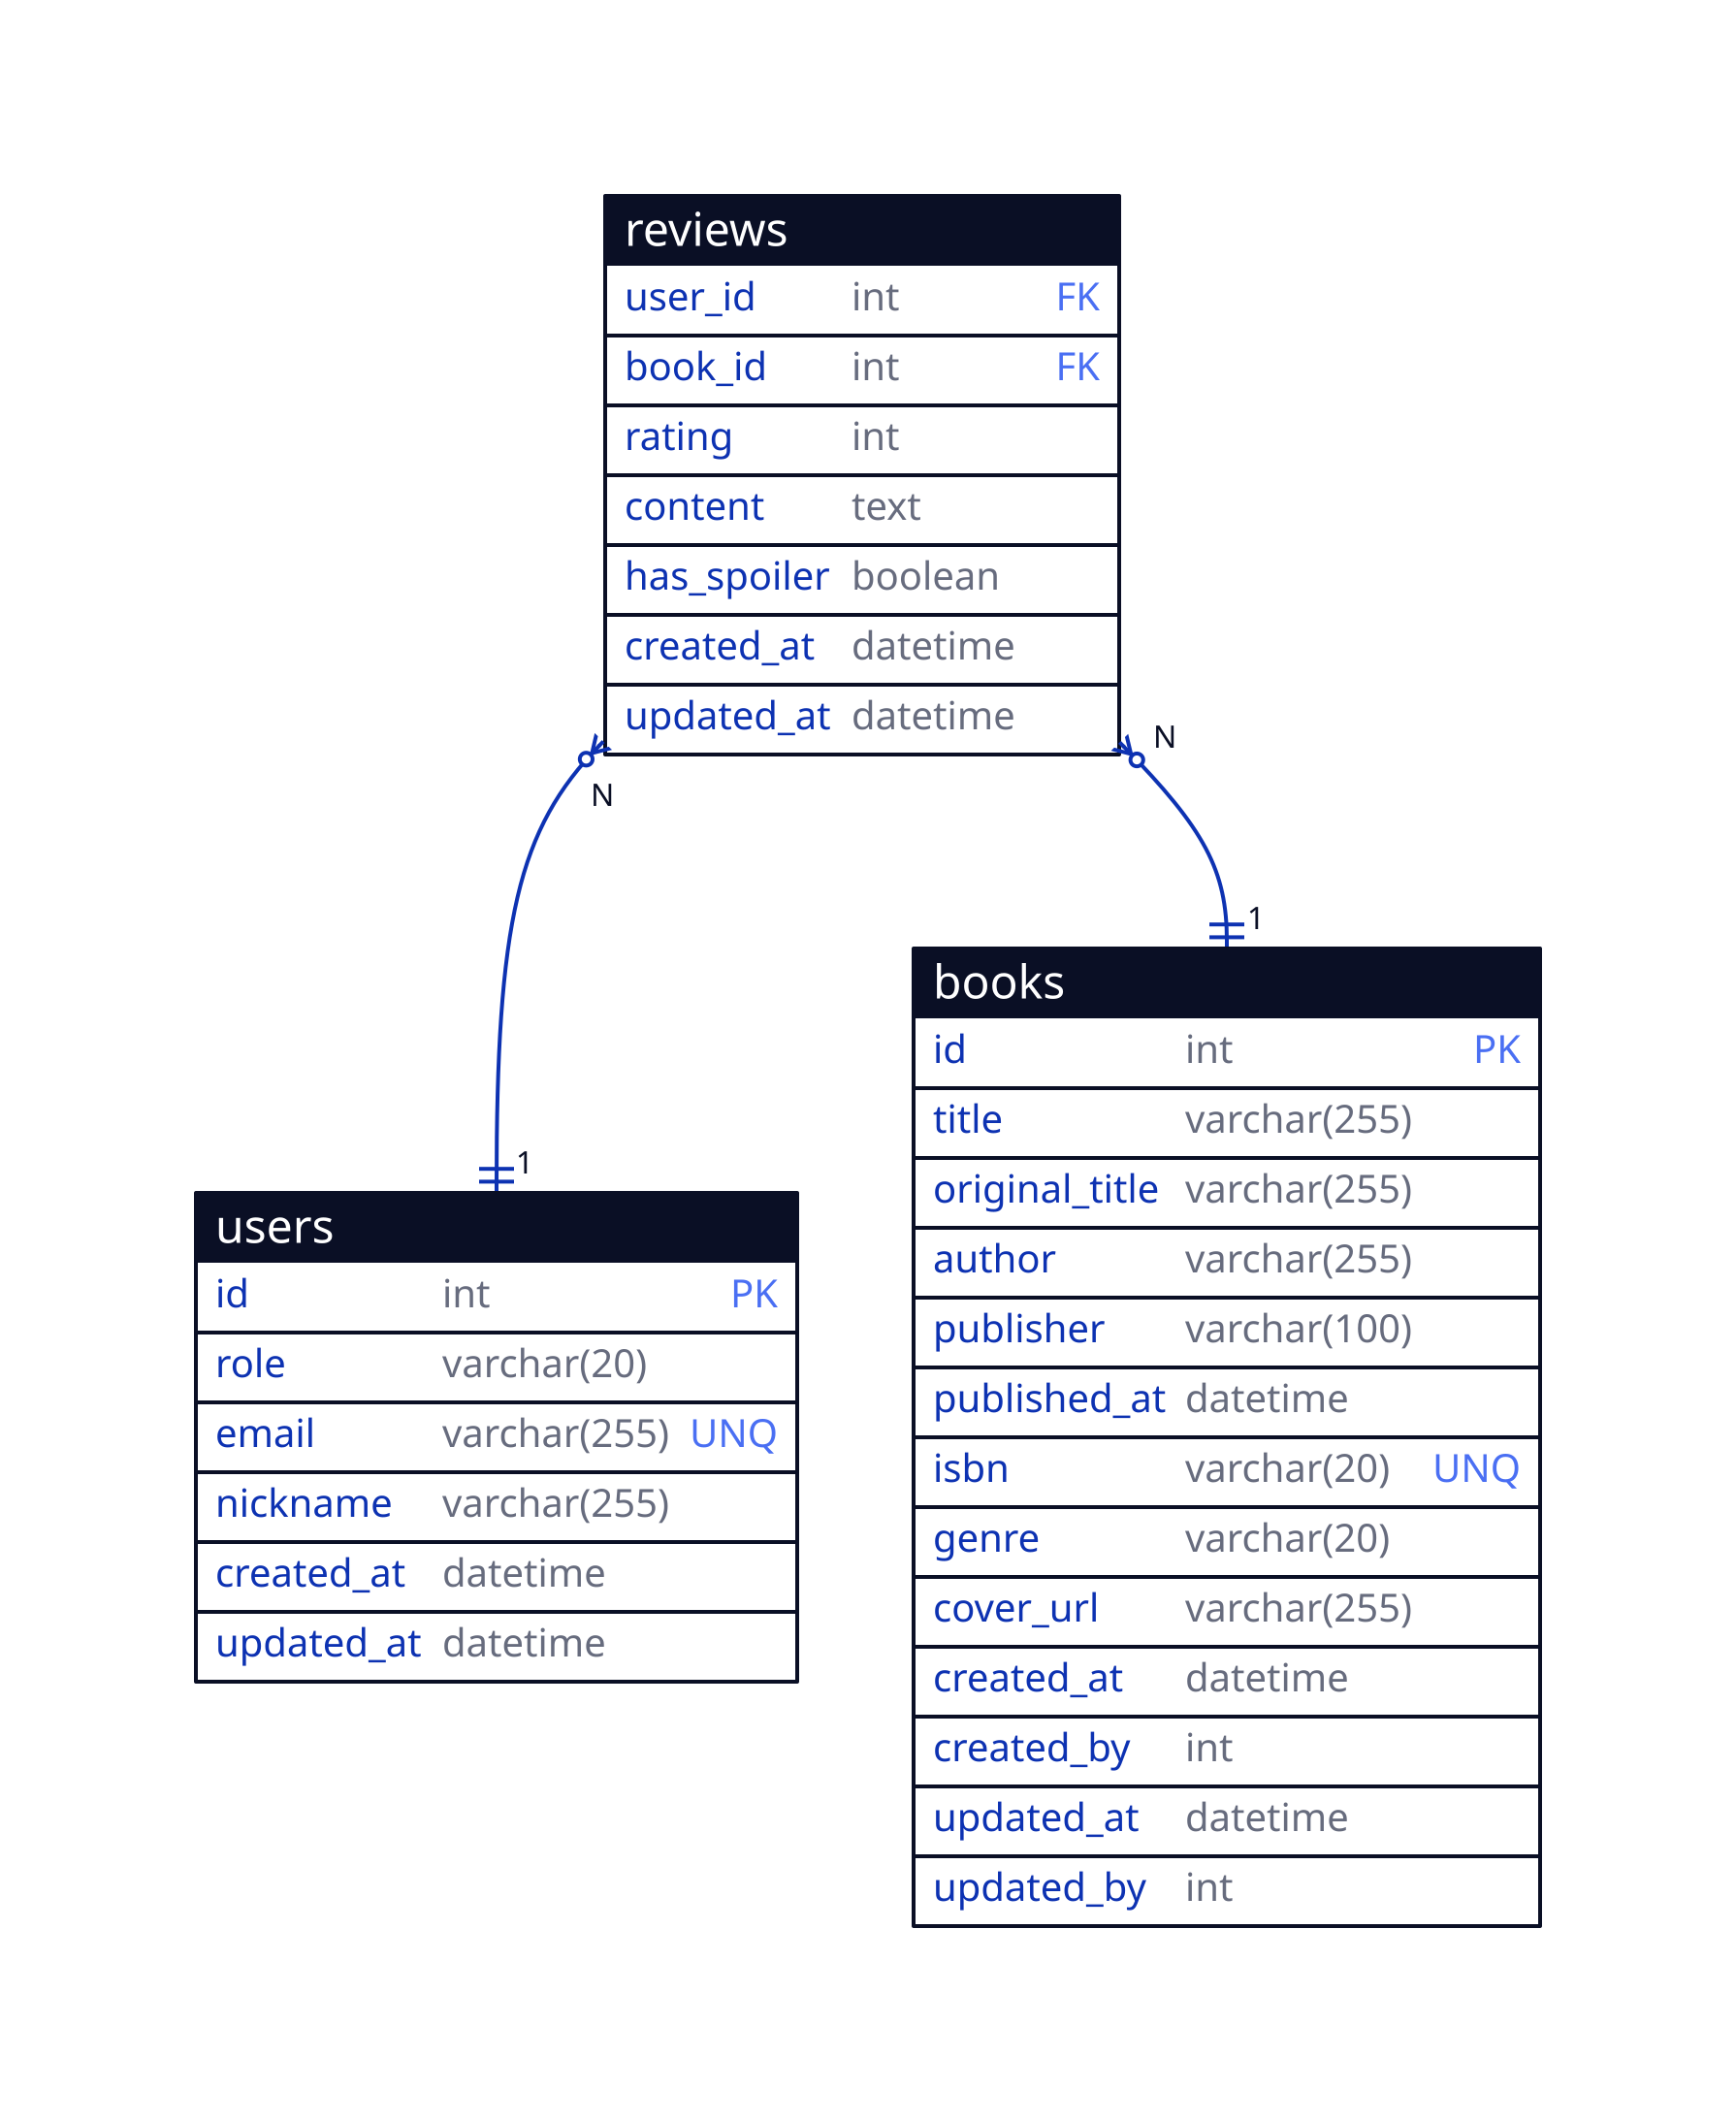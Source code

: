users: {
  shape: sql_table

  id: int { constraint: primary_key }

  role: varchar(20)
  email: varchar(255) { constraint: unique }
  nickname: varchar(255)

  created_at: datetime
  updated_at: datetime
}

books: {
  shape: sql_table

  id: int { constraint: primary_key }

  title: varchar(255)
  original_title: varchar(255)
  author: varchar(255)
  publisher: varchar(100)
  published_at: datetime

  isbn: varchar(20) { constraint: unique }
  genre: varchar(20)
  cover_url: varchar(255)

  created_at: datetime
  created_by: int
  updated_at: datetime
  updated_by: int
}

reviews: {
  shape: sql_table

  user_id: int { constraint: foreign_key }
  book_id: int { constraint: foreign_key }

  rating: int
  content: text
  has_spoiler: boolean

  created_at: datetime
  updated_at: datetime
}

reviews.user_id <-> users.id {
  source-arrowhead: N {
    shape: cf-many
  }
  target-arrowhead: 1 {
    shape: cf-one-required
  }
}
reviews.book_id <-> books.id {
  source-arrowhead: N {
    shape: cf-many
  }
  target-arrowhead: 1 {
    shape: cf-one-required
  }
}